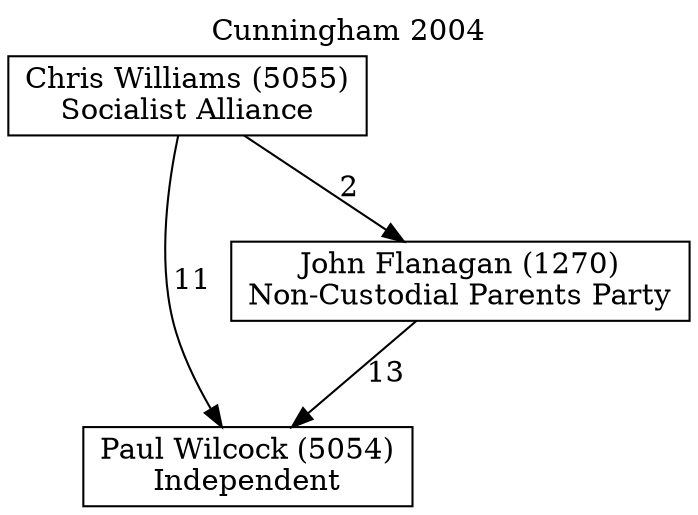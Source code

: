 // House preference flow
digraph "Paul Wilcock (5054)_Cunningham_2004" {
	graph [label="Cunningham 2004" labelloc=t mclimit=10]
	node [shape=box]
	"Paul Wilcock (5054)" [label="Paul Wilcock (5054)
Independent"]
	"John Flanagan (1270)" [label="John Flanagan (1270)
Non-Custodial Parents Party"]
	"Chris Williams (5055)" [label="Chris Williams (5055)
Socialist Alliance"]
	"John Flanagan (1270)" -> "Paul Wilcock (5054)" [label=13]
	"Chris Williams (5055)" -> "John Flanagan (1270)" [label=2]
	"Chris Williams (5055)" -> "Paul Wilcock (5054)" [label=11]
}
